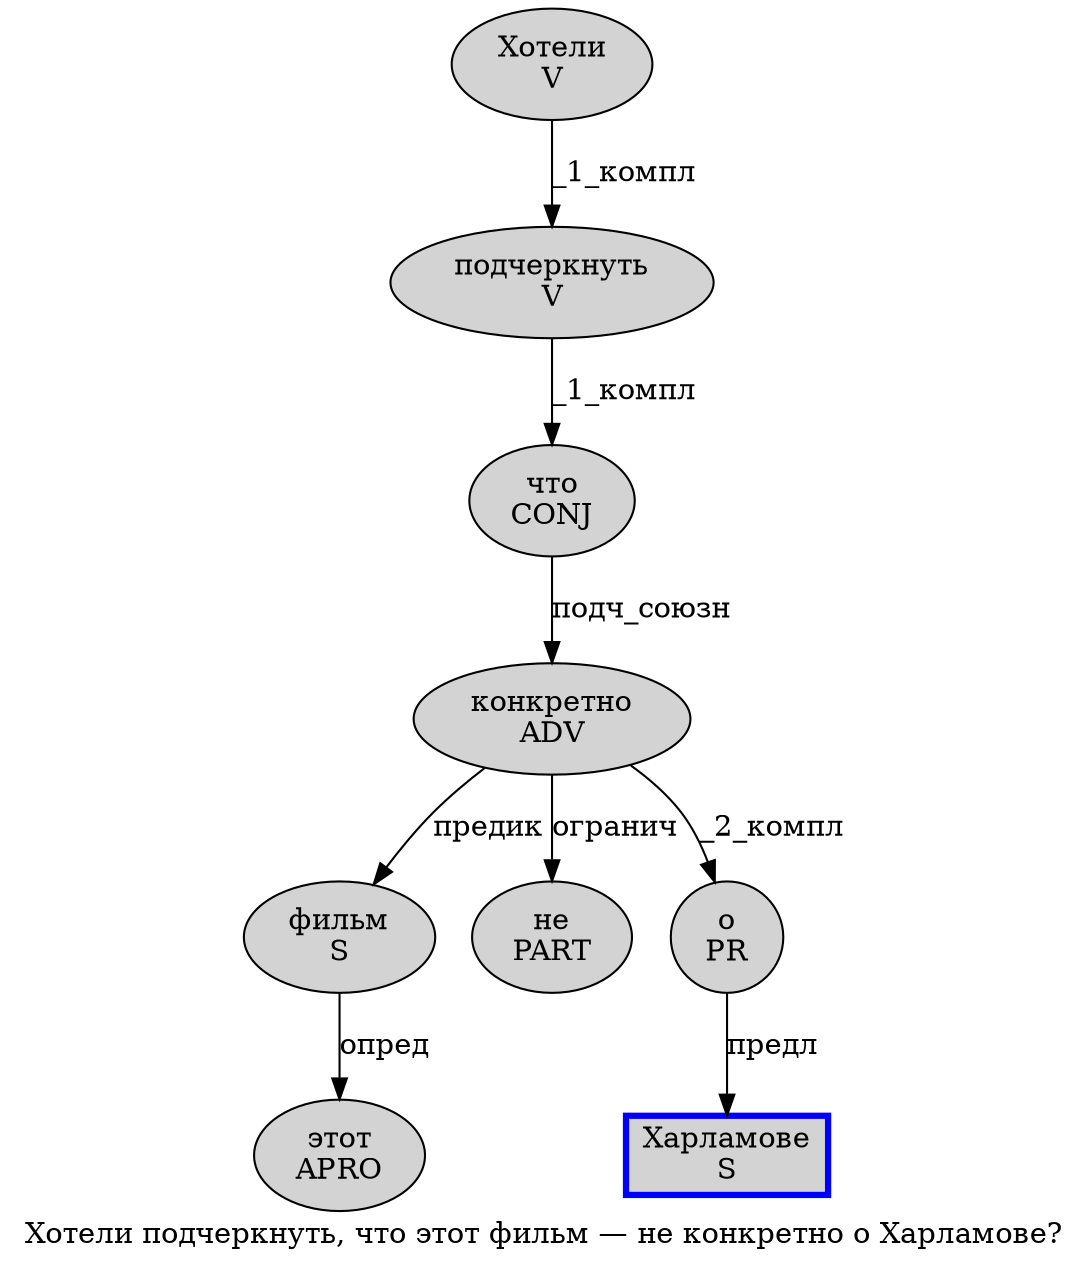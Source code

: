 digraph SENTENCE_3614 {
	graph [label="Хотели подчеркнуть, что этот фильм — не конкретно о Харламове?"]
	node [style=filled]
		0 [label="Хотели
V" color="" fillcolor=lightgray penwidth=1 shape=ellipse]
		1 [label="подчеркнуть
V" color="" fillcolor=lightgray penwidth=1 shape=ellipse]
		3 [label="что
CONJ" color="" fillcolor=lightgray penwidth=1 shape=ellipse]
		4 [label="этот
APRO" color="" fillcolor=lightgray penwidth=1 shape=ellipse]
		5 [label="фильм
S" color="" fillcolor=lightgray penwidth=1 shape=ellipse]
		7 [label="не
PART" color="" fillcolor=lightgray penwidth=1 shape=ellipse]
		8 [label="конкретно
ADV" color="" fillcolor=lightgray penwidth=1 shape=ellipse]
		9 [label="о
PR" color="" fillcolor=lightgray penwidth=1 shape=ellipse]
		10 [label="Харламове
S" color=blue fillcolor=lightgray penwidth=3 shape=box]
			5 -> 4 [label="опред"]
			9 -> 10 [label="предл"]
			1 -> 3 [label="_1_компл"]
			0 -> 1 [label="_1_компл"]
			3 -> 8 [label="подч_союзн"]
			8 -> 5 [label="предик"]
			8 -> 7 [label="огранич"]
			8 -> 9 [label="_2_компл"]
}